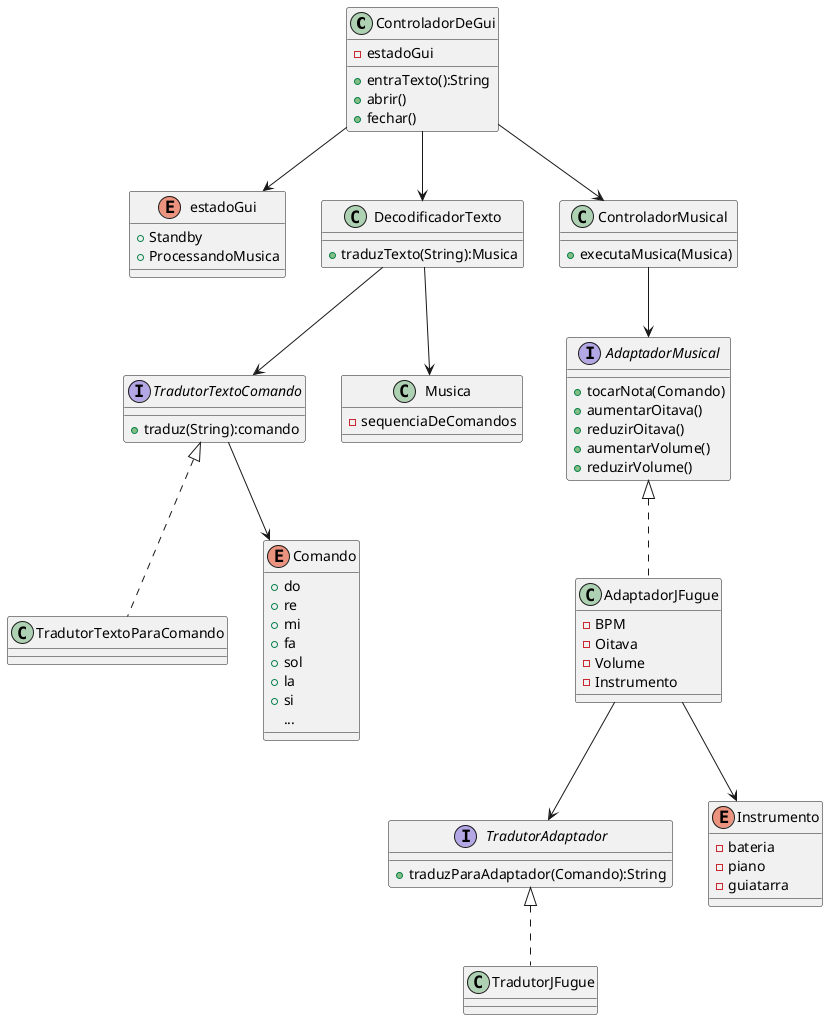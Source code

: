 @startuml classes

class ControladorDeGui{
    - estadoGui
    + entraTexto():String
    + abrir()
    + fechar()
}

enum estadoGui{
    + Standby
    + ProcessandoMusica
}

class DecodificadorTexto{
    + traduzTexto(String):Musica
}

interface TradutorTextoComando{
    + traduz(String):comando
}

class TradutorTextoParaComando implements TradutorTextoComando{}

class ControladorMusical{
    + executaMusica(Musica)
}

interface AdaptadorMusical{
    + tocarNota(Comando)
    + aumentarOitava()
    + reduzirOitava()
    + aumentarVolume()
    + reduzirVolume()
}

class AdaptadorJFugue implements AdaptadorMusical{
    - BPM
    - Oitava
    - Volume
    - Instrumento
}

interface TradutorAdaptador{
    + traduzParaAdaptador(Comando):String
}

class TradutorJFugue implements TradutorAdaptador{

}

enum Instrumento{
    - bateria
    - piano
    - guiatarra
}

enum Comando{
    + do
    + re
    + mi
    + fa
    + sol
    + la
    + si
    ...
}

class Musica{
    - sequenciaDeComandos
}


ControladorDeGui --> DecodificadorTexto
ControladorDeGui --> ControladorMusical
DecodificadorTexto --> TradutorTextoComando
DecodificadorTexto --> Musica
ControladorMusical --> AdaptadorMusical
TradutorTextoComando --> Comando
ControladorDeGui --> estadoGui
AdaptadorJFugue --> Instrumento
AdaptadorJFugue --> TradutorAdaptador


@enduml